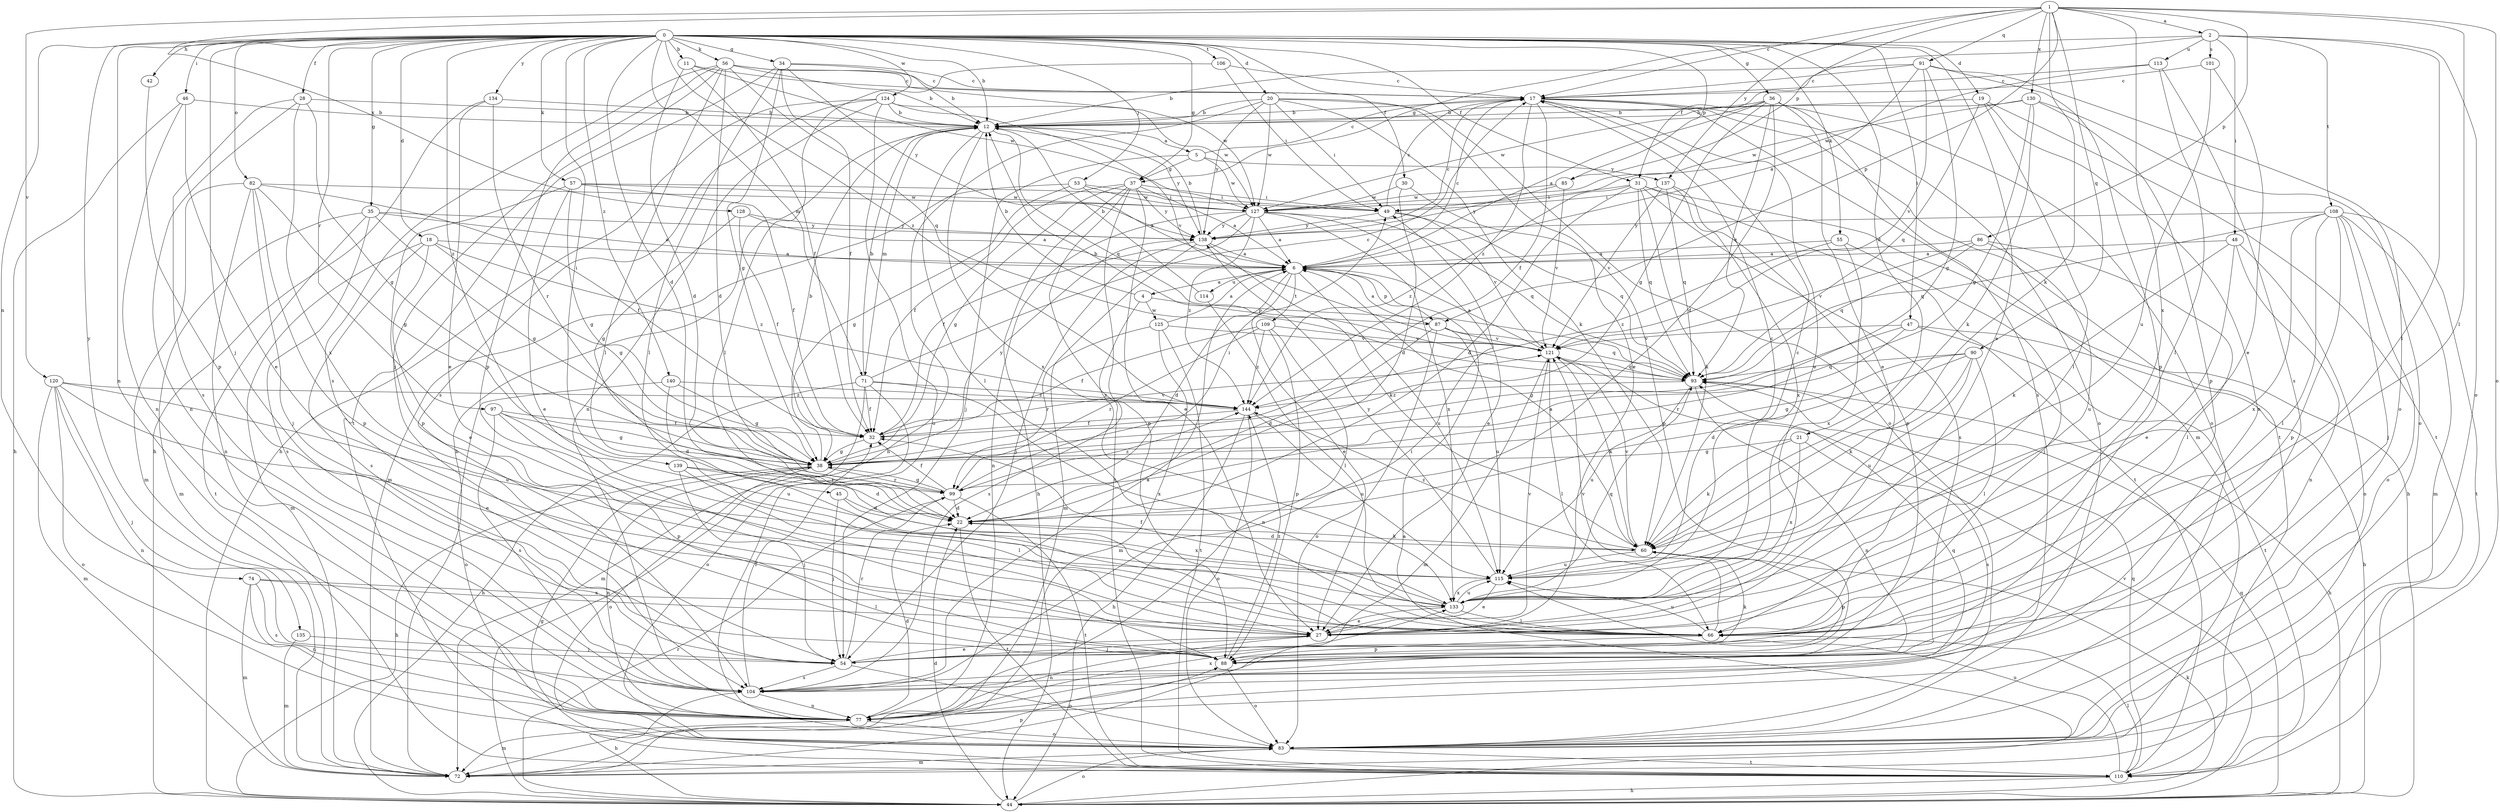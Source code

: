 strict digraph  {
0;
1;
2;
4;
5;
6;
11;
12;
17;
18;
19;
20;
21;
22;
27;
28;
30;
31;
32;
34;
35;
36;
37;
38;
42;
44;
45;
46;
47;
48;
49;
53;
54;
55;
56;
57;
60;
66;
71;
72;
74;
77;
82;
83;
85;
86;
87;
88;
90;
91;
93;
97;
99;
101;
104;
106;
108;
109;
110;
113;
114;
115;
120;
121;
124;
125;
127;
128;
130;
133;
134;
135;
137;
138;
139;
140;
144;
0 -> 11  [label=b];
0 -> 12  [label=b];
0 -> 18  [label=d];
0 -> 19  [label=d];
0 -> 20  [label=d];
0 -> 21  [label=d];
0 -> 22  [label=d];
0 -> 27  [label=e];
0 -> 28  [label=f];
0 -> 30  [label=f];
0 -> 31  [label=f];
0 -> 34  [label=g];
0 -> 35  [label=g];
0 -> 36  [label=g];
0 -> 37  [label=g];
0 -> 42  [label=h];
0 -> 45  [label=i];
0 -> 46  [label=i];
0 -> 47  [label=i];
0 -> 53  [label=j];
0 -> 54  [label=j];
0 -> 55  [label=k];
0 -> 56  [label=k];
0 -> 57  [label=k];
0 -> 71  [label=m];
0 -> 74  [label=n];
0 -> 77  [label=n];
0 -> 82  [label=o];
0 -> 85  [label=p];
0 -> 97  [label=r];
0 -> 106  [label=t];
0 -> 124  [label=w];
0 -> 134  [label=y];
0 -> 135  [label=y];
0 -> 139  [label=z];
0 -> 140  [label=z];
0 -> 144  [label=z];
1 -> 2  [label=a];
1 -> 17  [label=c];
1 -> 60  [label=k];
1 -> 66  [label=l];
1 -> 83  [label=o];
1 -> 85  [label=p];
1 -> 86  [label=p];
1 -> 87  [label=p];
1 -> 90  [label=q];
1 -> 91  [label=q];
1 -> 120  [label=v];
1 -> 128  [label=x];
1 -> 130  [label=x];
1 -> 133  [label=x];
1 -> 137  [label=y];
2 -> 31  [label=f];
2 -> 37  [label=g];
2 -> 48  [label=i];
2 -> 66  [label=l];
2 -> 83  [label=o];
2 -> 101  [label=s];
2 -> 108  [label=t];
2 -> 113  [label=u];
4 -> 12  [label=b];
4 -> 87  [label=p];
4 -> 104  [label=s];
4 -> 125  [label=w];
5 -> 17  [label=c];
5 -> 37  [label=g];
5 -> 54  [label=j];
5 -> 127  [label=w];
5 -> 137  [label=y];
6 -> 4  [label=a];
6 -> 17  [label=c];
6 -> 22  [label=d];
6 -> 27  [label=e];
6 -> 87  [label=p];
6 -> 109  [label=t];
6 -> 114  [label=u];
6 -> 115  [label=u];
11 -> 17  [label=c];
11 -> 22  [label=d];
11 -> 32  [label=f];
11 -> 127  [label=w];
12 -> 5  [label=a];
12 -> 66  [label=l];
12 -> 71  [label=m];
12 -> 93  [label=q];
12 -> 133  [label=x];
12 -> 138  [label=y];
17 -> 12  [label=b];
17 -> 27  [label=e];
17 -> 32  [label=f];
17 -> 72  [label=m];
17 -> 83  [label=o];
17 -> 110  [label=t];
17 -> 144  [label=z];
18 -> 6  [label=a];
18 -> 27  [label=e];
18 -> 38  [label=g];
18 -> 72  [label=m];
18 -> 104  [label=s];
18 -> 144  [label=z];
19 -> 12  [label=b];
19 -> 66  [label=l];
19 -> 77  [label=n];
19 -> 93  [label=q];
19 -> 110  [label=t];
20 -> 12  [label=b];
20 -> 27  [label=e];
20 -> 44  [label=h];
20 -> 49  [label=i];
20 -> 60  [label=k];
20 -> 83  [label=o];
20 -> 127  [label=w];
20 -> 138  [label=y];
21 -> 38  [label=g];
21 -> 60  [label=k];
21 -> 104  [label=s];
21 -> 133  [label=x];
22 -> 60  [label=k];
22 -> 110  [label=t];
27 -> 54  [label=j];
27 -> 77  [label=n];
27 -> 121  [label=v];
28 -> 12  [label=b];
28 -> 38  [label=g];
28 -> 77  [label=n];
28 -> 104  [label=s];
28 -> 133  [label=x];
30 -> 22  [label=d];
30 -> 88  [label=p];
30 -> 127  [label=w];
31 -> 22  [label=d];
31 -> 44  [label=h];
31 -> 49  [label=i];
31 -> 60  [label=k];
31 -> 93  [label=q];
31 -> 104  [label=s];
31 -> 110  [label=t];
31 -> 144  [label=z];
32 -> 38  [label=g];
32 -> 121  [label=v];
34 -> 12  [label=b];
34 -> 17  [label=c];
34 -> 32  [label=f];
34 -> 38  [label=g];
34 -> 66  [label=l];
34 -> 110  [label=t];
34 -> 138  [label=y];
35 -> 6  [label=a];
35 -> 38  [label=g];
35 -> 72  [label=m];
35 -> 104  [label=s];
35 -> 110  [label=t];
35 -> 138  [label=y];
36 -> 6  [label=a];
36 -> 12  [label=b];
36 -> 22  [label=d];
36 -> 27  [label=e];
36 -> 38  [label=g];
36 -> 83  [label=o];
36 -> 93  [label=q];
36 -> 104  [label=s];
36 -> 127  [label=w];
37 -> 6  [label=a];
37 -> 27  [label=e];
37 -> 32  [label=f];
37 -> 38  [label=g];
37 -> 44  [label=h];
37 -> 49  [label=i];
37 -> 88  [label=p];
37 -> 110  [label=t];
37 -> 138  [label=y];
38 -> 12  [label=b];
38 -> 44  [label=h];
38 -> 77  [label=n];
38 -> 83  [label=o];
38 -> 99  [label=r];
38 -> 138  [label=y];
42 -> 88  [label=p];
44 -> 6  [label=a];
44 -> 22  [label=d];
44 -> 60  [label=k];
44 -> 83  [label=o];
44 -> 93  [label=q];
44 -> 99  [label=r];
44 -> 121  [label=v];
45 -> 22  [label=d];
45 -> 54  [label=j];
45 -> 133  [label=x];
46 -> 12  [label=b];
46 -> 27  [label=e];
46 -> 44  [label=h];
46 -> 77  [label=n];
47 -> 38  [label=g];
47 -> 44  [label=h];
47 -> 99  [label=r];
47 -> 110  [label=t];
47 -> 121  [label=v];
48 -> 6  [label=a];
48 -> 27  [label=e];
48 -> 60  [label=k];
48 -> 77  [label=n];
48 -> 83  [label=o];
49 -> 17  [label=c];
49 -> 93  [label=q];
49 -> 121  [label=v];
49 -> 138  [label=y];
53 -> 6  [label=a];
53 -> 38  [label=g];
53 -> 49  [label=i];
53 -> 72  [label=m];
53 -> 127  [label=w];
54 -> 27  [label=e];
54 -> 60  [label=k];
54 -> 83  [label=o];
54 -> 99  [label=r];
54 -> 104  [label=s];
55 -> 6  [label=a];
55 -> 54  [label=j];
55 -> 133  [label=x];
55 -> 144  [label=z];
56 -> 12  [label=b];
56 -> 17  [label=c];
56 -> 22  [label=d];
56 -> 54  [label=j];
56 -> 66  [label=l];
56 -> 88  [label=p];
56 -> 93  [label=q];
56 -> 104  [label=s];
56 -> 127  [label=w];
57 -> 27  [label=e];
57 -> 32  [label=f];
57 -> 38  [label=g];
57 -> 49  [label=i];
57 -> 88  [label=p];
57 -> 127  [label=w];
60 -> 6  [label=a];
60 -> 22  [label=d];
60 -> 88  [label=p];
60 -> 115  [label=u];
60 -> 121  [label=v];
60 -> 144  [label=z];
66 -> 88  [label=p];
66 -> 115  [label=u];
66 -> 121  [label=v];
71 -> 12  [label=b];
71 -> 17  [label=c];
71 -> 32  [label=f];
71 -> 44  [label=h];
71 -> 72  [label=m];
71 -> 83  [label=o];
71 -> 133  [label=x];
71 -> 144  [label=z];
72 -> 12  [label=b];
72 -> 88  [label=p];
74 -> 66  [label=l];
74 -> 72  [label=m];
74 -> 77  [label=n];
74 -> 104  [label=s];
74 -> 133  [label=x];
77 -> 22  [label=d];
77 -> 72  [label=m];
77 -> 83  [label=o];
77 -> 93  [label=q];
77 -> 133  [label=x];
82 -> 32  [label=f];
82 -> 38  [label=g];
82 -> 54  [label=j];
82 -> 72  [label=m];
82 -> 77  [label=n];
82 -> 88  [label=p];
82 -> 127  [label=w];
83 -> 72  [label=m];
83 -> 110  [label=t];
85 -> 121  [label=v];
85 -> 127  [label=w];
85 -> 138  [label=y];
86 -> 6  [label=a];
86 -> 66  [label=l];
86 -> 93  [label=q];
86 -> 115  [label=u];
86 -> 121  [label=v];
87 -> 6  [label=a];
87 -> 22  [label=d];
87 -> 83  [label=o];
87 -> 93  [label=q];
87 -> 115  [label=u];
87 -> 121  [label=v];
88 -> 83  [label=o];
88 -> 144  [label=z];
90 -> 22  [label=d];
90 -> 38  [label=g];
90 -> 60  [label=k];
90 -> 66  [label=l];
90 -> 93  [label=q];
90 -> 115  [label=u];
91 -> 6  [label=a];
91 -> 12  [label=b];
91 -> 17  [label=c];
91 -> 38  [label=g];
91 -> 83  [label=o];
91 -> 88  [label=p];
91 -> 121  [label=v];
93 -> 12  [label=b];
93 -> 44  [label=h];
93 -> 77  [label=n];
93 -> 115  [label=u];
93 -> 144  [label=z];
97 -> 32  [label=f];
97 -> 38  [label=g];
97 -> 88  [label=p];
97 -> 104  [label=s];
97 -> 115  [label=u];
99 -> 22  [label=d];
99 -> 32  [label=f];
99 -> 38  [label=g];
99 -> 49  [label=i];
99 -> 110  [label=t];
99 -> 144  [label=z];
101 -> 17  [label=c];
101 -> 27  [label=e];
101 -> 115  [label=u];
104 -> 6  [label=a];
104 -> 32  [label=f];
104 -> 44  [label=h];
104 -> 49  [label=i];
104 -> 77  [label=n];
106 -> 17  [label=c];
106 -> 49  [label=i];
106 -> 66  [label=l];
108 -> 54  [label=j];
108 -> 66  [label=l];
108 -> 72  [label=m];
108 -> 83  [label=o];
108 -> 88  [label=p];
108 -> 93  [label=q];
108 -> 110  [label=t];
108 -> 133  [label=x];
108 -> 138  [label=y];
109 -> 32  [label=f];
109 -> 77  [label=n];
109 -> 88  [label=p];
109 -> 99  [label=r];
109 -> 121  [label=v];
109 -> 144  [label=z];
110 -> 38  [label=g];
110 -> 44  [label=h];
110 -> 66  [label=l];
110 -> 93  [label=q];
110 -> 115  [label=u];
113 -> 17  [label=c];
113 -> 66  [label=l];
113 -> 104  [label=s];
113 -> 127  [label=w];
114 -> 12  [label=b];
114 -> 66  [label=l];
115 -> 17  [label=c];
115 -> 27  [label=e];
115 -> 133  [label=x];
115 -> 138  [label=y];
120 -> 27  [label=e];
120 -> 54  [label=j];
120 -> 72  [label=m];
120 -> 77  [label=n];
120 -> 83  [label=o];
120 -> 115  [label=u];
120 -> 144  [label=z];
121 -> 6  [label=a];
121 -> 60  [label=k];
121 -> 66  [label=l];
121 -> 72  [label=m];
121 -> 93  [label=q];
124 -> 12  [label=b];
124 -> 44  [label=h];
124 -> 77  [label=n];
124 -> 83  [label=o];
124 -> 104  [label=s];
124 -> 121  [label=v];
124 -> 127  [label=w];
125 -> 6  [label=a];
125 -> 72  [label=m];
125 -> 99  [label=r];
125 -> 110  [label=t];
125 -> 121  [label=v];
127 -> 6  [label=a];
127 -> 27  [label=e];
127 -> 32  [label=f];
127 -> 77  [label=n];
127 -> 93  [label=q];
127 -> 133  [label=x];
127 -> 138  [label=y];
127 -> 144  [label=z];
128 -> 6  [label=a];
128 -> 32  [label=f];
128 -> 38  [label=g];
128 -> 138  [label=y];
130 -> 12  [label=b];
130 -> 38  [label=g];
130 -> 60  [label=k];
130 -> 83  [label=o];
130 -> 88  [label=p];
130 -> 127  [label=w];
133 -> 17  [label=c];
133 -> 27  [label=e];
133 -> 32  [label=f];
133 -> 66  [label=l];
133 -> 93  [label=q];
133 -> 115  [label=u];
134 -> 12  [label=b];
134 -> 27  [label=e];
134 -> 44  [label=h];
134 -> 99  [label=r];
135 -> 54  [label=j];
135 -> 72  [label=m];
137 -> 49  [label=i];
137 -> 88  [label=p];
137 -> 93  [label=q];
137 -> 121  [label=v];
137 -> 133  [label=x];
138 -> 6  [label=a];
138 -> 12  [label=b];
138 -> 17  [label=c];
138 -> 54  [label=j];
138 -> 60  [label=k];
138 -> 72  [label=m];
139 -> 22  [label=d];
139 -> 54  [label=j];
139 -> 66  [label=l];
139 -> 99  [label=r];
140 -> 22  [label=d];
140 -> 38  [label=g];
140 -> 83  [label=o];
140 -> 144  [label=z];
144 -> 32  [label=f];
144 -> 44  [label=h];
144 -> 83  [label=o];
144 -> 115  [label=u];
}
